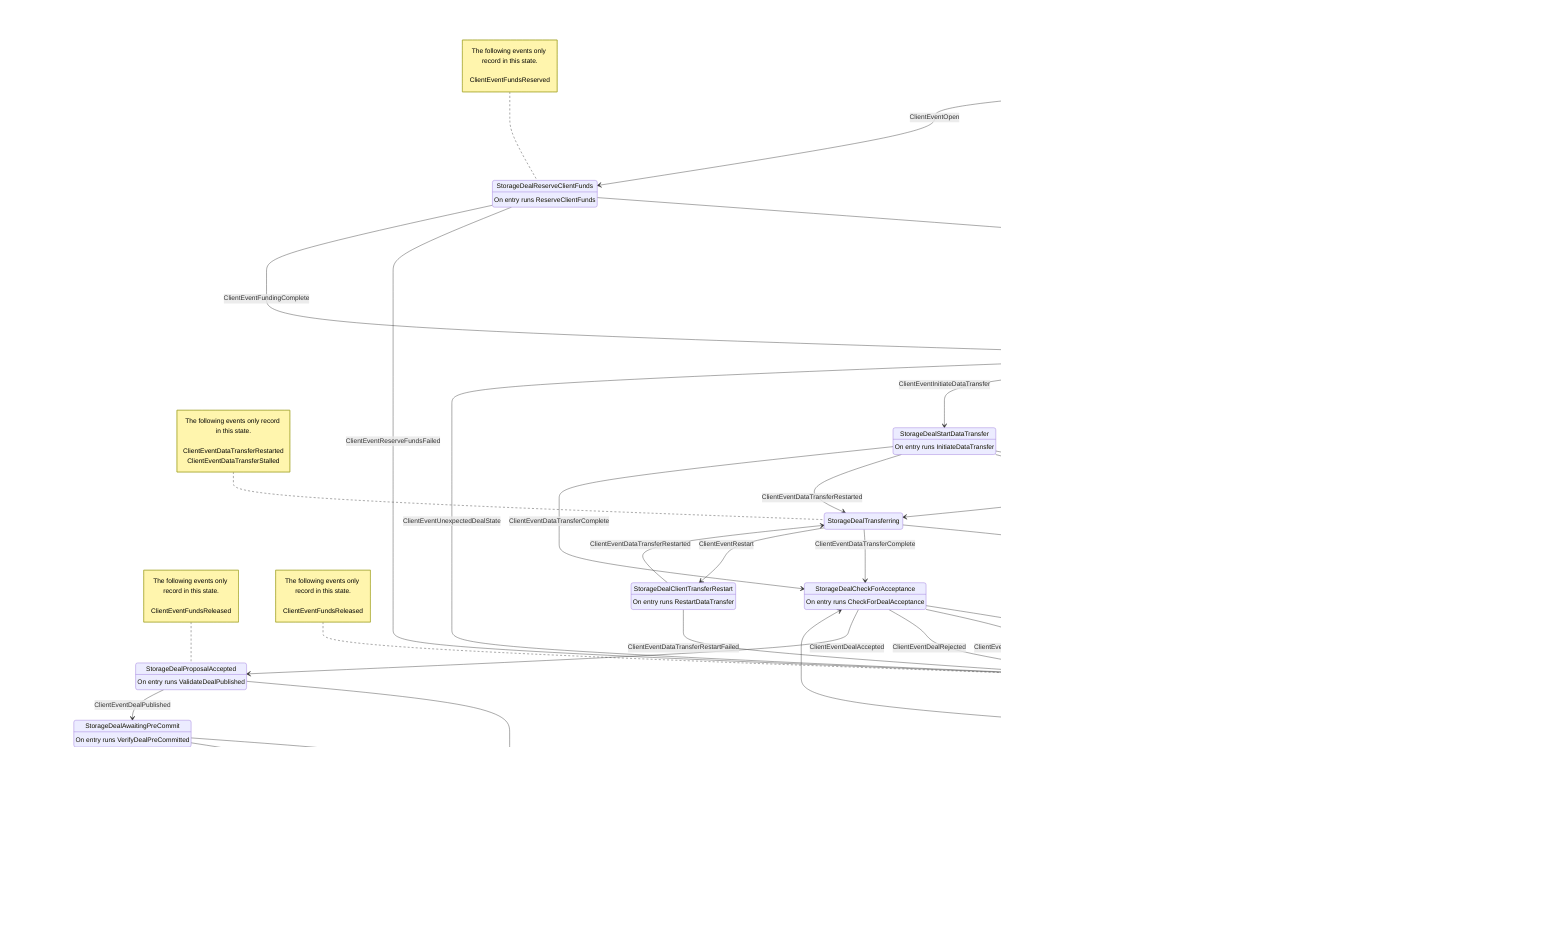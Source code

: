 stateDiagram-v2
	state "StorageDealUnknown" as 0
	state "StorageDealProposalAccepted" as 3
	state "StorageDealAwaitingPreCommit" as 5
	state "StorageDealSealing" as 6
	state "StorageDealActive" as 8
	state "StorageDealExpired" as 9
	state "StorageDealSlashed" as 10
	state "StorageDealFailing" as 12
	state "StorageDealFundsReserved" as 13
	state "StorageDealCheckForAcceptance" as 14
	state "StorageDealStartDataTransfer" as 17
	state "StorageDealTransferring" as 18
	state "StorageDealReserveClientFunds" as 22
	state "StorageDealClientFunding" as 24
	state "StorageDealError" as 27
	state "StorageDealClientTransferRestart" as 29
	3 : On entry runs ValidateDealPublished
	5 : On entry runs VerifyDealPreCommitted
	6 : On entry runs VerifyDealActivated
	8 : On entry runs WaitForDealCompletion
	12 : On entry runs FailDeal
	13 : On entry runs ProposeDeal
	14 : On entry runs CheckForDealAcceptance
	17 : On entry runs InitiateDataTransfer
	22 : On entry runs ReserveClientFunds
	24 : On entry runs WaitForFunding
	29 : On entry runs RestartDataTransfer
	[*] --> 0
	note right of 0
		The following events are not shown cause they can trigger from any state.

		ClientEventStreamCloseError - transitions state to StorageDealError
		ClientEventRestart - does not transition state
	end note
	0 --> 22 : ClientEventOpen
	22 --> 24 : ClientEventFundingInitiated
	22 --> 12 : ClientEventReserveFundsFailed
	24 --> 12 : ClientEventReserveFundsFailed
	22 --> 13 : ClientEventFundingComplete
	24 --> 13 : ClientEventFundingComplete
	13 --> 27 : ClientEventWriteProposalFailed
	13 --> 12 : ClientEventReadResponseFailed
	13 --> 12 : ClientEventResponseVerificationFailed
	13 --> 17 : ClientEventInitiateDataTransfer
	13 --> 12 : ClientEventUnexpectedDealState
	17 --> 12 : ClientEventDataTransferFailed
	18 --> 12 : ClientEventDataTransferFailed
	29 --> 12 : ClientEventDataTransferRestartFailed
	17 --> 18 : ClientEventDataTransferInitiated
	17 --> 18 : ClientEventDataTransferRestarted
	29 --> 18 : ClientEventDataTransferRestarted
	17 --> 14 : ClientEventDataTransferComplete
	18 --> 14 : ClientEventDataTransferComplete
	14 --> 14 : ClientEventWaitForDealState
	14 --> 12 : ClientEventResponseDealDidNotMatch
	14 --> 12 : ClientEventDealRejected
	14 --> 3 : ClientEventDealAccepted
	3 --> 27 : ClientEventDealPublishFailed
	3 --> 5 : ClientEventDealPublished
	5 --> 27 : <invalid Value>
	5 --> 6 : <invalid Value>
	6 --> 27 : ClientEventDealActivationFailed
	5 --> 8 : ClientEventDealActivated
	6 --> 8 : ClientEventDealActivated
	8 --> 10 : ClientEventDealSlashed
	8 --> 9 : ClientEventDealExpired
	8 --> 27 : ClientEventDealCompletionFailed
	12 --> 27 : ClientEventFailed
	18 --> 29 : ClientEventRestart

	note left of 3 : The following events only record in this state.<br><br>ClientEventFundsReleased


	note left of 12 : The following events only record in this state.<br><br>ClientEventFundsReleased


	note left of 18 : The following events only record in this state.<br><br>ClientEventDataTransferRestarted<br>ClientEventDataTransferStalled


	note left of 22 : The following events only record in this state.<br><br>ClientEventFundsReserved

	10 --> [*]
	9 --> [*]
	27 --> [*]
